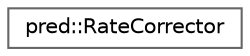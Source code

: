 digraph "Graphical Class Hierarchy"
{
 // LATEX_PDF_SIZE
  bgcolor="transparent";
  edge [fontname=Helvetica,fontsize=10,labelfontname=Helvetica,labelfontsize=10];
  node [fontname=Helvetica,fontsize=10,shape=box,height=0.2,width=0.4];
  rankdir="LR";
  Node0 [id="Node000000",label="pred::RateCorrector",height=0.2,width=0.4,color="grey40", fillcolor="white", style="filled",URL="$classpred_1_1RateCorrector.html",tooltip=" "];
}
